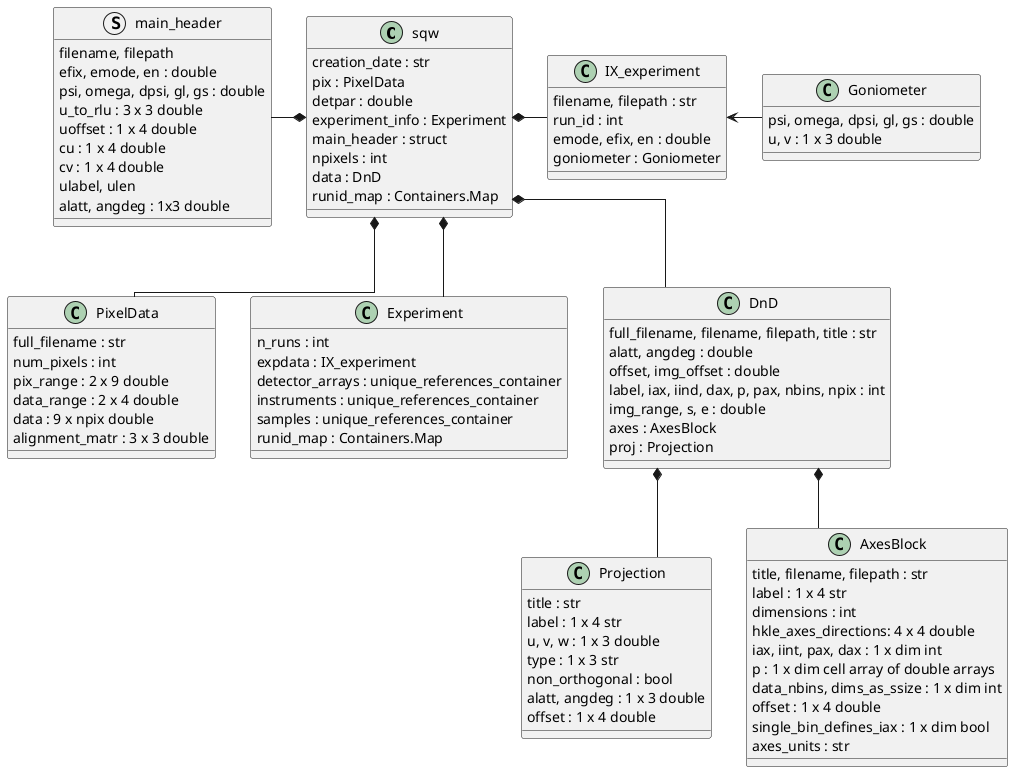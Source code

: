 @startuml
skinparam linetype polyline
skinparam linetype ortho

class sqw {
  creation_date : str
  pix : PixelData
  detpar : double
  experiment_info : Experiment
  main_header : struct
  npixels : int
  data : DnD
  runid_map : Containers.Map

}
class PixelData {
                full_filename : str
                num_pixels : int
                pix_range : 2 x 9 double
                data_range : 2 x 4 double
                data : 9 x npix double
                alignment_matr : 3 x 3 double
            }
struct main_header {
                filename, filepath
                efix, emode, en : double
                psi, omega, dpsi, gl, gs : double
                u_to_rlu : 3 x 3 double
                uoffset : 1 x 4 double
                cu : 1 x 4 double
                cv : 1 x 4 double
                ulabel, ulen
                alatt, angdeg : 1x3 double
            }

class Experiment {
                n_runs : int
                expdata : IX_experiment
                detector_arrays : unique_references_container
                instruments : unique_references_container
                samples : unique_references_container
                runid_map : Containers.Map
            }
class IX_experiment {
                filename, filepath : str
                run_id : int
                emode, efix, en : double
                goniometer : Goniometer
            }
class Goniometer {
                psi, omega, dpsi, gl, gs : double
                u, v : 1 x 3 double
            }

class DnD {
                full_filename, filename, filepath, title : str
                alatt, angdeg : double
                offset, img_offset : double
                label, iax, iind, dax, p, pax, nbins, npix : int
                img_range, s, e : double
                axes : AxesBlock
                proj : Projection
            }
class Projection {
                title : str
                label : 1 x 4 str
                u, v, w : 1 x 3 double
                type : 1 x 3 str
                non_orthogonal : bool
                alatt, angdeg : 1 x 3 double
                offset : 1 x 4 double
            }
class AxesBlock {
                title, filename, filepath : str
                label : 1 x 4 str
                dimensions : int
                hkle_axes_directions: 4 x 4 double
                iax, iint, pax, dax : 1 x dim int
                p : 1 x dim cell array of double arrays
                data_nbins, dims_as_ssize : 1 x dim int
                offset : 1 x 4 double
                single_bin_defines_iax : 1 x dim bool
                axes_units : str
            }

sqw *-- PixelData
sqw *-- Experiment
sqw *-l- main_header
sqw *-r- IX_experiment
IX_experiment <-r- Goniometer
sqw *-- DnD
DnD *-- Projection
DnD *-- AxesBlock

@enduml
